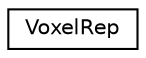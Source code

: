 digraph "Graphical Class Hierarchy"
{
  edge [fontname="Helvetica",fontsize="10",labelfontname="Helvetica",labelfontsize="10"];
  node [fontname="Helvetica",fontsize="10",shape=record];
  rankdir="LR";
  Node0 [label="VoxelRep",height=0.2,width=0.4,color="black", fillcolor="white", style="filled",URL="$classVoxelRep.html"];
}
